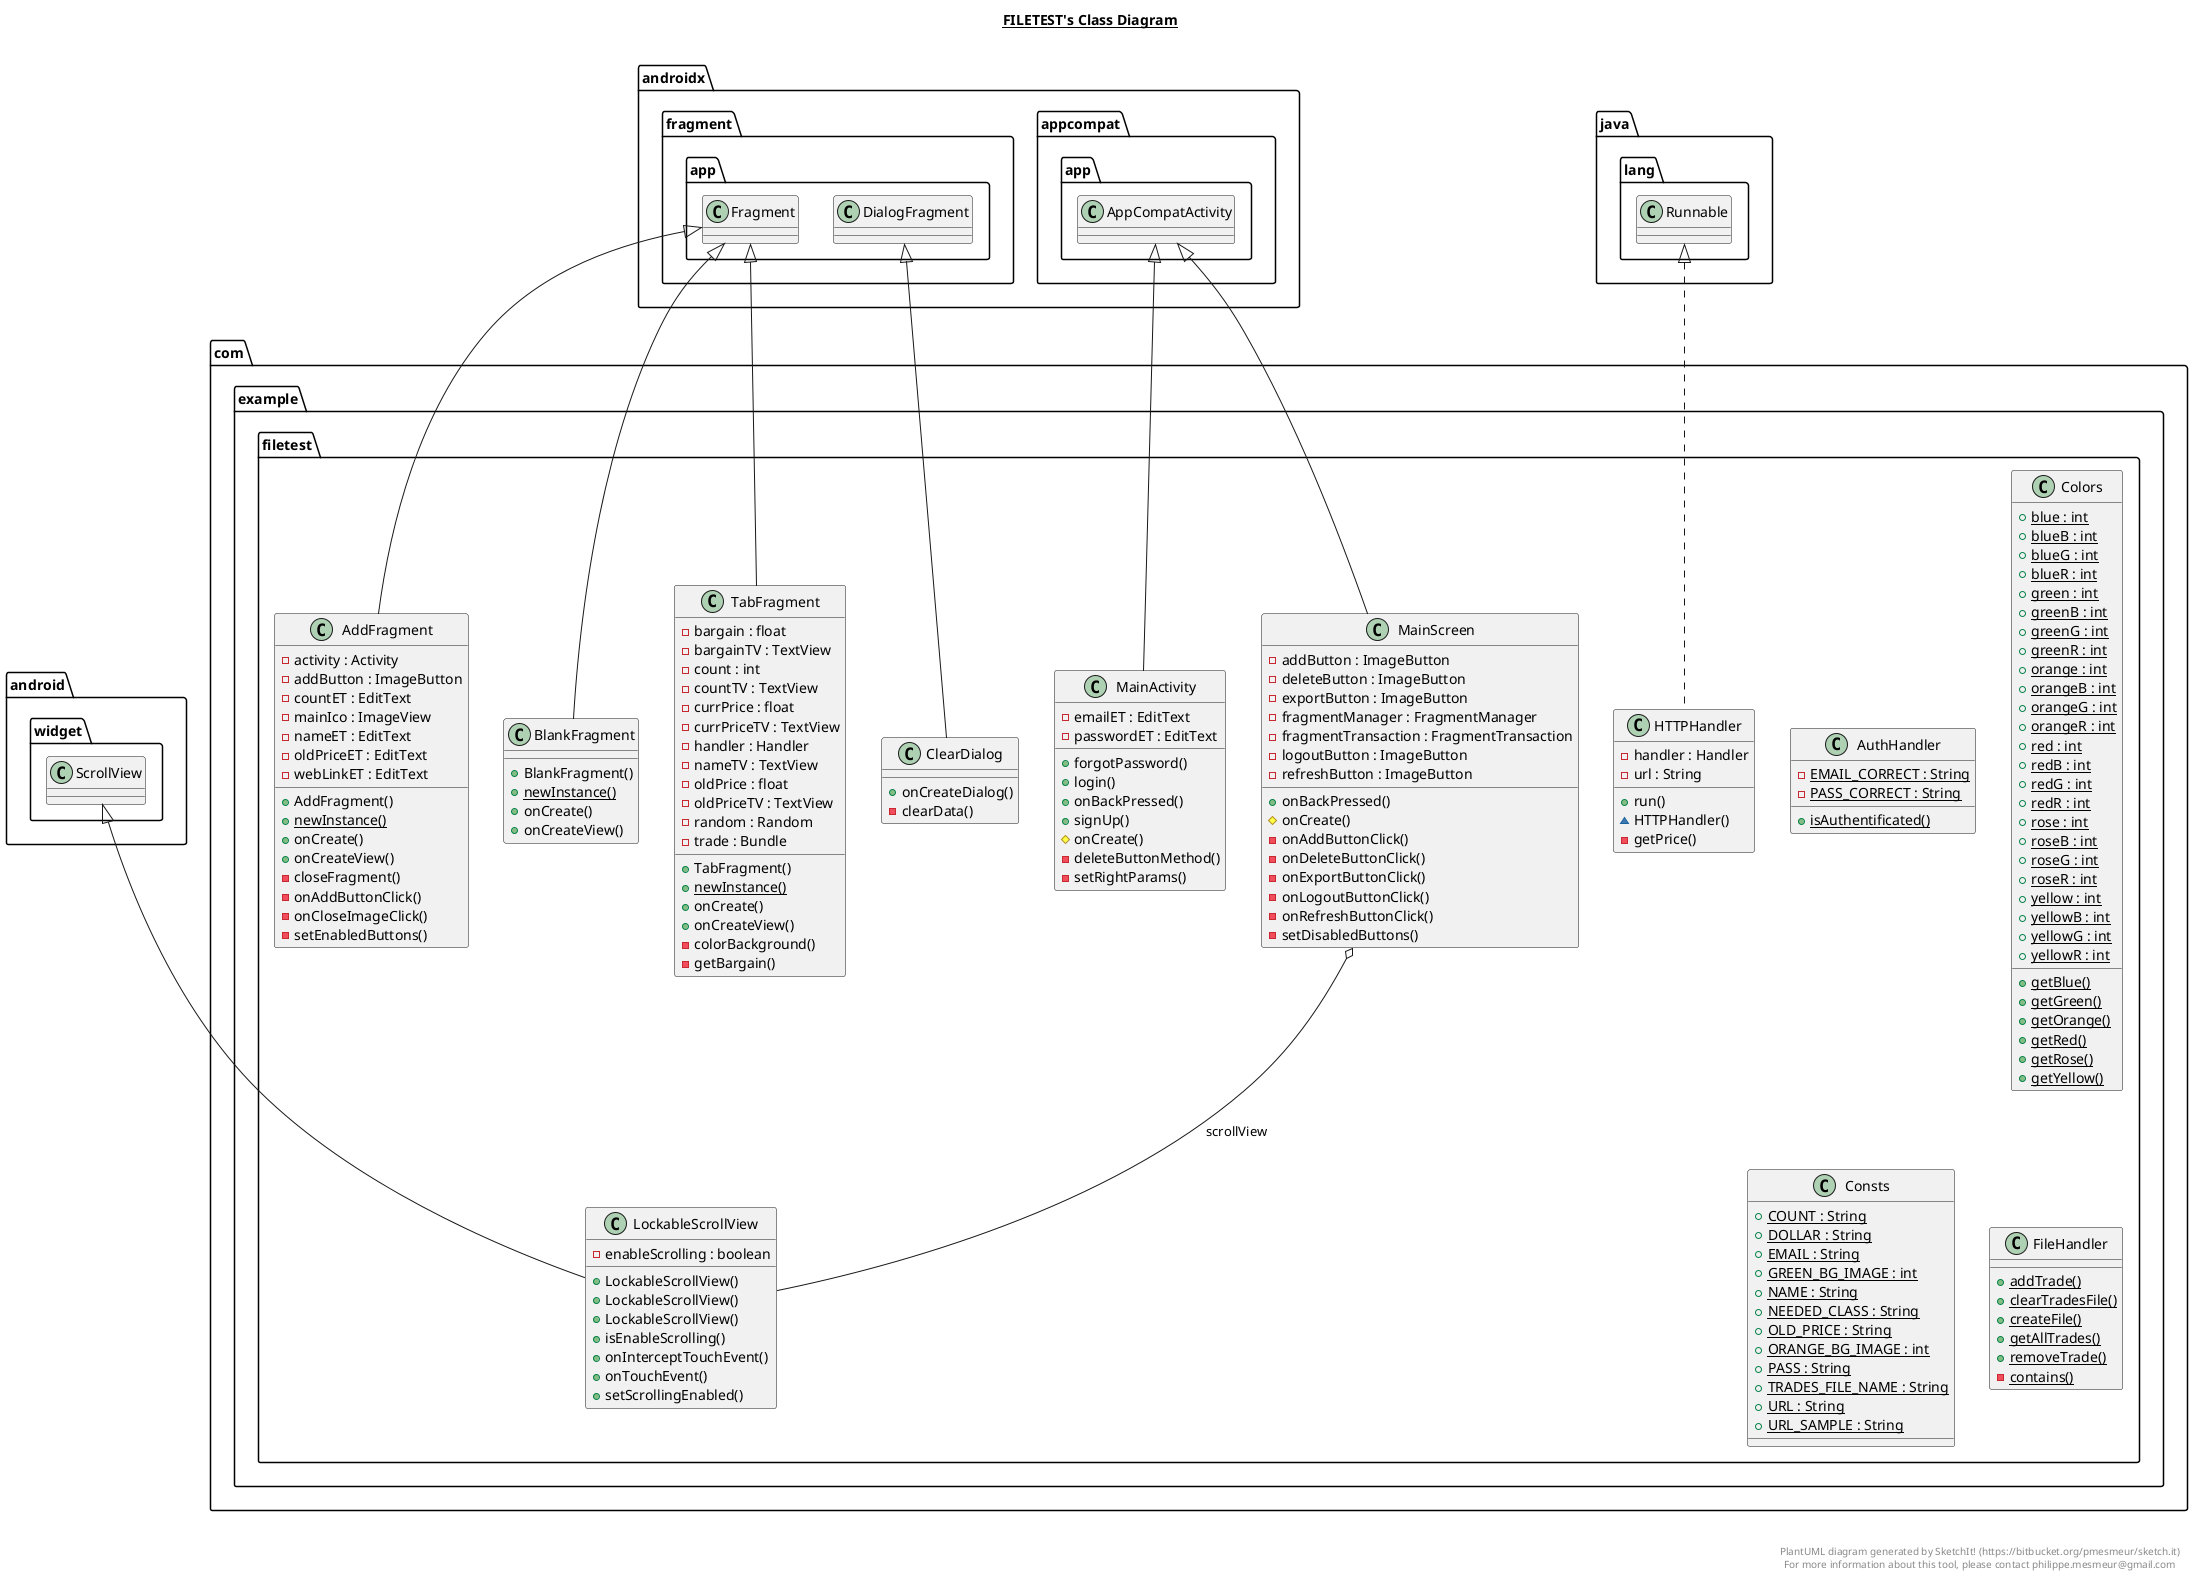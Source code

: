@startuml

title __FILETEST's Class Diagram__\n

  namespace com.example.filetest {
    class com.example.filetest.AddFragment {
        - activity : Activity
        - addButton : ImageButton
        - countET : EditText
        - mainIco : ImageView
        - nameET : EditText
        - oldPriceET : EditText
        - webLinkET : EditText
        + AddFragment()
        {static} + newInstance()
        + onCreate()
        + onCreateView()
        - closeFragment()
        - onAddButtonClick()
        - onCloseImageClick()
        - setEnabledButtons()
    }
  }
  

  namespace com.example.filetest {
    class com.example.filetest.AuthHandler {
        {static} - EMAIL_CORRECT : String
        {static} - PASS_CORRECT : String
        {static} + isAuthentificated()
    }
  }
  

  namespace com.example.filetest {
    class com.example.filetest.BlankFragment {
        + BlankFragment()
        {static} + newInstance()
        + onCreate()
        + onCreateView()
    }
  }
  

  namespace com.example.filetest {
    class com.example.filetest.ClearDialog {
        + onCreateDialog()
        - clearData()
    }
  }
  

  namespace com.example.filetest {
    class com.example.filetest.Colors {
        {static} + blue : int
        {static} + blueB : int
        {static} + blueG : int
        {static} + blueR : int
        {static} + green : int
        {static} + greenB : int
        {static} + greenG : int
        {static} + greenR : int
        {static} + orange : int
        {static} + orangeB : int
        {static} + orangeG : int
        {static} + orangeR : int
        {static} + red : int
        {static} + redB : int
        {static} + redG : int
        {static} + redR : int
        {static} + rose : int
        {static} + roseB : int
        {static} + roseG : int
        {static} + roseR : int
        {static} + yellow : int
        {static} + yellowB : int
        {static} + yellowG : int
        {static} + yellowR : int
        {static} + getBlue()
        {static} + getGreen()
        {static} + getOrange()
        {static} + getRed()
        {static} + getRose()
        {static} + getYellow()
    }
  }
  

  namespace com.example.filetest {
    class com.example.filetest.Consts {
        {static} + COUNT : String
        {static} + DOLLAR : String
        {static} + EMAIL : String
        {static} + GREEN_BG_IMAGE : int
        {static} + NAME : String
        {static} + NEEDED_CLASS : String
        {static} + OLD_PRICE : String
        {static} + ORANGE_BG_IMAGE : int
        {static} + PASS : String
        {static} + TRADES_FILE_NAME : String
        {static} + URL : String
        {static} + URL_SAMPLE : String
    }
  }
  

  namespace com.example.filetest {
    class com.example.filetest.FileHandler {
        {static} + addTrade()
        {static} + clearTradesFile()
        {static} + createFile()
        {static} + getAllTrades()
        {static} + removeTrade()
        {static} - contains()
    }
  }
  

  namespace com.example.filetest {
    class com.example.filetest.HTTPHandler {
        - handler : Handler
        - url : String
        + run()
        ~ HTTPHandler()
        - getPrice()
    }
  }
  

  namespace com.example.filetest {
    class com.example.filetest.LockableScrollView {
        - enableScrolling : boolean
        + LockableScrollView()
        + LockableScrollView()
        + LockableScrollView()
        + isEnableScrolling()
        + onInterceptTouchEvent()
        + onTouchEvent()
        + setScrollingEnabled()
    }
  }
  

  namespace com.example.filetest {
    class com.example.filetest.MainActivity {
        - emailET : EditText
        - passwordET : EditText
        + forgotPassword()
        + login()
        + onBackPressed()
        + signUp()
        # onCreate()
        - deleteButtonMethod()
        - setRightParams()
    }
  }
  

  namespace com.example.filetest {
    class com.example.filetest.MainScreen {
        - addButton : ImageButton
        - deleteButton : ImageButton
        - exportButton : ImageButton
        - fragmentManager : FragmentManager
        - fragmentTransaction : FragmentTransaction
        - logoutButton : ImageButton
        - refreshButton : ImageButton
        + onBackPressed()
        # onCreate()
        - onAddButtonClick()
        - onDeleteButtonClick()
        - onExportButtonClick()
        - onLogoutButtonClick()
        - onRefreshButtonClick()
        - setDisabledButtons()
    }
  }
  

  namespace com.example.filetest {
    class com.example.filetest.TabFragment {
        - bargain : float
        - bargainTV : TextView
        - count : int
        - countTV : TextView
        - currPrice : float
        - currPriceTV : TextView
        - handler : Handler
        - nameTV : TextView
        - oldPrice : float
        - oldPriceTV : TextView
        - random : Random
        - trade : Bundle
        + TabFragment()
        {static} + newInstance()
        + onCreate()
        + onCreateView()
        - colorBackground()
        - getBargain()
    }
  }
  

  com.example.filetest.AddFragment -up-|> androidx.fragment.app.Fragment
  com.example.filetest.BlankFragment -up-|> androidx.fragment.app.Fragment
  com.example.filetest.ClearDialog -up-|> androidx.fragment.app.DialogFragment
  com.example.filetest.HTTPHandler .up.|> java.lang.Runnable
  com.example.filetest.LockableScrollView -up-|> android.widget.ScrollView
  com.example.filetest.MainActivity -up-|> androidx.appcompat.app.AppCompatActivity
  com.example.filetest.MainScreen -up-|> androidx.appcompat.app.AppCompatActivity
  com.example.filetest.MainScreen o-- com.example.filetest.LockableScrollView : scrollView
  com.example.filetest.TabFragment -up-|> androidx.fragment.app.Fragment


right footer


PlantUML diagram generated by SketchIt! (https://bitbucket.org/pmesmeur/sketch.it)
For more information about this tool, please contact philippe.mesmeur@gmail.com
endfooter

@enduml
